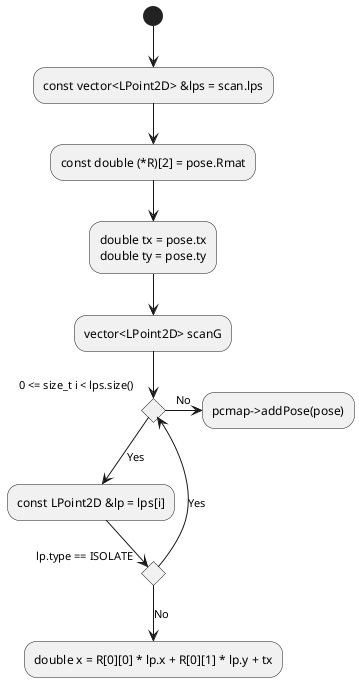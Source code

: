 @startuml

/'
    input1: const Scan2D &scan
    input2: const Pose2D &pose
'/

(*) --> "const vector<LPoint2D> &lps = scan.lps"
--> "const double (*R)[2] = pose.Rmat"
--> "double tx = pose.tx
double ty = pose.ty"
--> "vector<LPoint2D> scanG"
--> if "0 <= size_t i < lps.size()" as for_i then
--> [Yes] "const LPoint2D &lp = lps[i]"
--> if "lp.type == ISOLATE" then
--> [Yes] for_i
else
--> [No] "double x = R[0][0] * lp.x + R[0][1] * lp.y + tx"
else
for_i -> [No] "pcmap->addPose(pose)"

@enduml